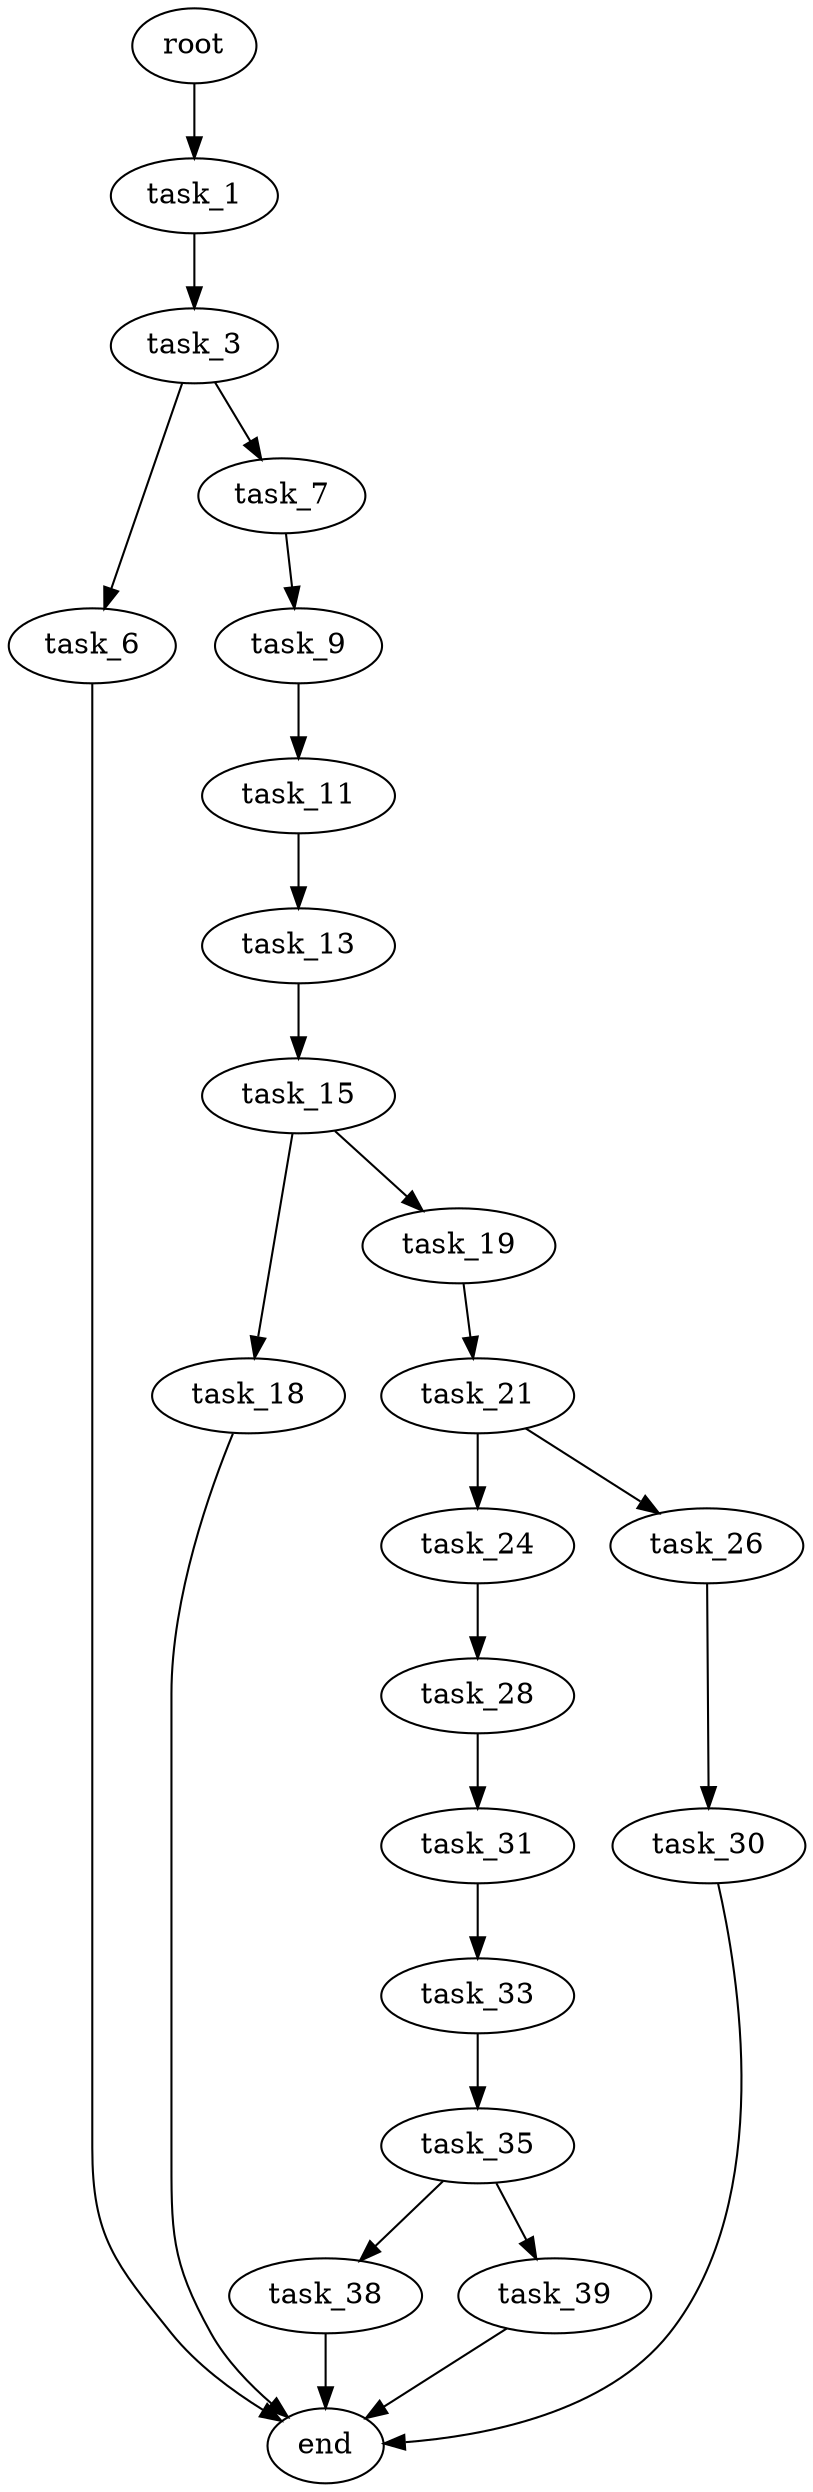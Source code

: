digraph G {
  root [size="0.000000"];
  task_1 [size="10163853378.000000"];
  task_3 [size="14859180838.000000"];
  task_6 [size="714082594770.000000"];
  task_7 [size="15260534068.000000"];
  end [size="0.000000"];
  task_9 [size="549755813888.000000"];
  task_11 [size="10815575746.000000"];
  task_13 [size="136110091363.000000"];
  task_15 [size="368293445632.000000"];
  task_18 [size="11381947862.000000"];
  task_19 [size="782757789696.000000"];
  task_21 [size="1361304494.000000"];
  task_24 [size="20240998166.000000"];
  task_26 [size="1366456570.000000"];
  task_28 [size="12719316207.000000"];
  task_30 [size="241900956202.000000"];
  task_31 [size="28991029248.000000"];
  task_33 [size="24483044734.000000"];
  task_35 [size="1073741824000.000000"];
  task_38 [size="134217728000.000000"];
  task_39 [size="4191003927.000000"];

  root -> task_1 [size="1.000000"];
  task_1 -> task_3 [size="838860800.000000"];
  task_3 -> task_6 [size="838860800.000000"];
  task_3 -> task_7 [size="838860800.000000"];
  task_6 -> end [size="1.000000"];
  task_7 -> task_9 [size="679477248.000000"];
  task_9 -> task_11 [size="536870912.000000"];
  task_11 -> task_13 [size="209715200.000000"];
  task_13 -> task_15 [size="209715200.000000"];
  task_15 -> task_18 [size="411041792.000000"];
  task_15 -> task_19 [size="411041792.000000"];
  task_18 -> end [size="1.000000"];
  task_19 -> task_21 [size="679477248.000000"];
  task_21 -> task_24 [size="33554432.000000"];
  task_21 -> task_26 [size="33554432.000000"];
  task_24 -> task_28 [size="536870912.000000"];
  task_26 -> task_30 [size="33554432.000000"];
  task_28 -> task_31 [size="411041792.000000"];
  task_30 -> end [size="1.000000"];
  task_31 -> task_33 [size="75497472.000000"];
  task_33 -> task_35 [size="411041792.000000"];
  task_35 -> task_38 [size="838860800.000000"];
  task_35 -> task_39 [size="838860800.000000"];
  task_38 -> end [size="1.000000"];
  task_39 -> end [size="1.000000"];
}
